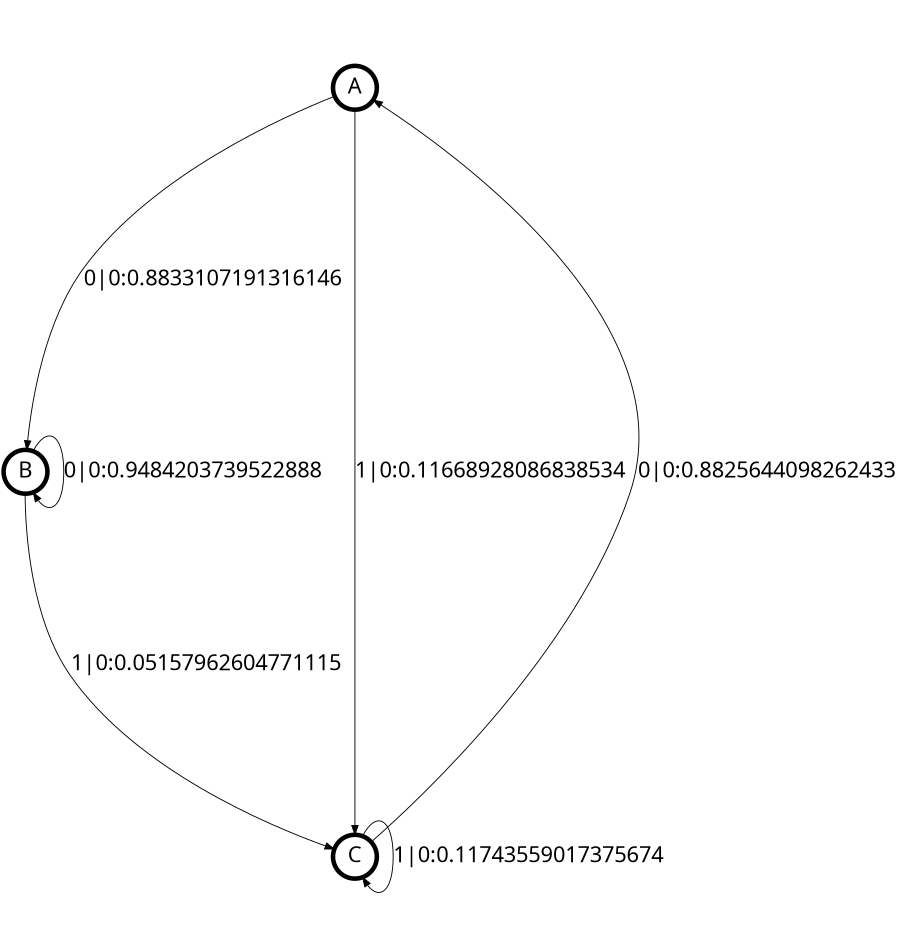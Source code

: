 digraph  {
size = "6,8.5";
ratio = "fill";
node
[shape = circle];
node [fontsize = 24];
node [penwidth = 5];
edge [fontsize = 24];
node [fontname = "CMU Serif Roman"];
graph [fontname = "CMU Serif Roman"];
edge [fontname = "CMU Serif Roman"];
A -> B [label = "0|0:0.8833107191316146\l"];
A -> C [label = "1|0:0.11668928086838534\l"];
B -> B [label = "0|0:0.9484203739522888\l"];
B -> C [label = "1|0:0.05157962604771115\l"];
C -> A [label = "0|0:0.8825644098262433\l"];
C -> C [label = "1|0:0.11743559017375674\l"];
}
